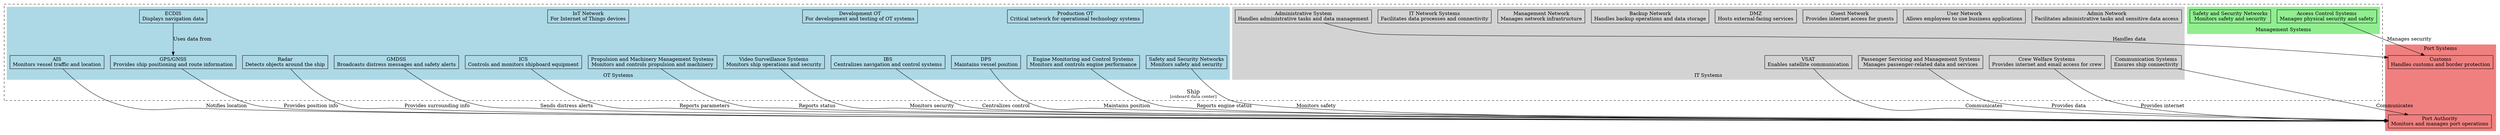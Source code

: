 digraph ModernVessel {
    node [shape=box];
    newrank=true
    graphdir=LR

    subgraph cluster_ship {
        style=dashed
        label=<<font point-size="16"><br />Ship</font><br /><font point-size="12">[onboard data center]</font>>
        labelloc=bc
        
        subgraph cluster_IT {
        label="IT Systems";
        style=filled;
        color=lightgrey;
        
        Admin_Network [label="Admin Network\nFacilitates administrative tasks and sensitive data access"];
        User_Network [label="User Network\nAllows employees to use business applications"];
        Guest_Network [label="Guest Network\nProvides internet access for guests"];
        DMZ [label="DMZ\nHosts external-facing services"];
        Backup_Network [label="Backup Network\nHandles backup operations and data storage"];
        Management_Network [label="Management Network\nManages network infrastructure"];
        
        VSAT [label="VSAT\nEnables satellite communication"];
        IT_Network_Systems [label="IT Network Systems\nFacilitates data processes and connectivity"];
        Passenger_Servicing [label="Passenger Servicing and Management Systems\nManages passenger-related data and services"];
        Crew_Welfare [label="Crew Welfare Systems\nProvides internet and email access for crew"];
        Communication_Systems [label="Communication Systems\nEnsures ship connectivity"];
        Administrative_System [label="Administrative System\nHandles administrative tasks and data management"];
    }

    subgraph cluster_OT {
        label="OT Systems";
        style=filled;
        color=lightblue;

        Production_OT [label="Production OT\nCritical network for operational technology systems"];
        Development_OT [label="Development OT\nFor development and testing of OT systems"];
        IoT_Network [label="IoT Network\nFor Internet of Things devices"];
        
        AIS [label="AIS\nMonitors vessel traffic and location"];
        ECDIS [label="ECDIS\nDisplays navigation data"];
        GPS [label="GPS/GNSS\nProvides ship positioning and route information"];
        Radar [label="Radar\nDetects objects around the ship"];
        GMDSS [label="GMDSS\nBroadcasts distress messages and safety alerts"];
        ICS [label="ICS\nControls and monitors shipboard equipment"];
        Propulsion_Management [label="Propulsion and Machinery Management Systems\nMonitors and controls propulsion and machinery"];
        VSS [label="Video Surveillance Systems\nMonitors ship operations and security"];
        IBS [label="IBS\nCentralizes navigation and control systems"];
        DPS [label="DPS\nMaintains vessel position"];
        Engine_Monitoring [label="Engine Monitoring and Control Systems\nMonitors and controls engine performance"];
        Safety_Security_Networks [label="Safety and Security Networks\nMonitors safety and security"];
    }

    subgraph cluster_Management {
        label="Management Systems";
        style=filled;
        color=lightgreen;

        Access_Control [label="Access Control Systems\nManages physical security and safety"];
        Safety_Security [label="Safety and Security Networks\nMonitors safety and security"];
    }
    }
    subgraph cluster_Port {
        label="Port Systems";
        style=filled;
        color=lightcoral;

        Port_Authority [label="Port Authority\nMonitors and manages port operations"];
        Customs [label="Customs\nHandles customs and border protection"];
    }

    // Connections
    VSAT -> Port_Authority [label="Communicates"];
    Communication_Systems -> Port_Authority [label="Communicates"];
    AIS -> Port_Authority [label="Notifies location"];
    ECDIS -> GPS [label="Uses data from"];
    GPS -> Port_Authority [label="Provides position info"];
    Radar -> Port_Authority [label="Provides surrounding info"];
    GMDSS -> Port_Authority [label="Sends distress alerts"];
    ICS -> Port_Authority [label="Reports parameters"];
    Propulsion_Management -> Port_Authority [label="Reports status"];
    VSS -> Port_Authority [label="Monitors security"];
    IBS -> Port_Authority [label="Centralizes control"];
    DPS -> Port_Authority [label="Maintains position"];
    Engine_Monitoring -> Port_Authority [label="Reports engine status"];
    Safety_Security_Networks -> Port_Authority [label="Monitors safety"];
    Administrative_System -> Customs [label="Handles data"];
    Access_Control -> Customs [label="Manages security"];
    Passenger_Servicing -> Port_Authority [label="Provides data"];
    Crew_Welfare -> Port_Authority [label="Provides internet"];
}
